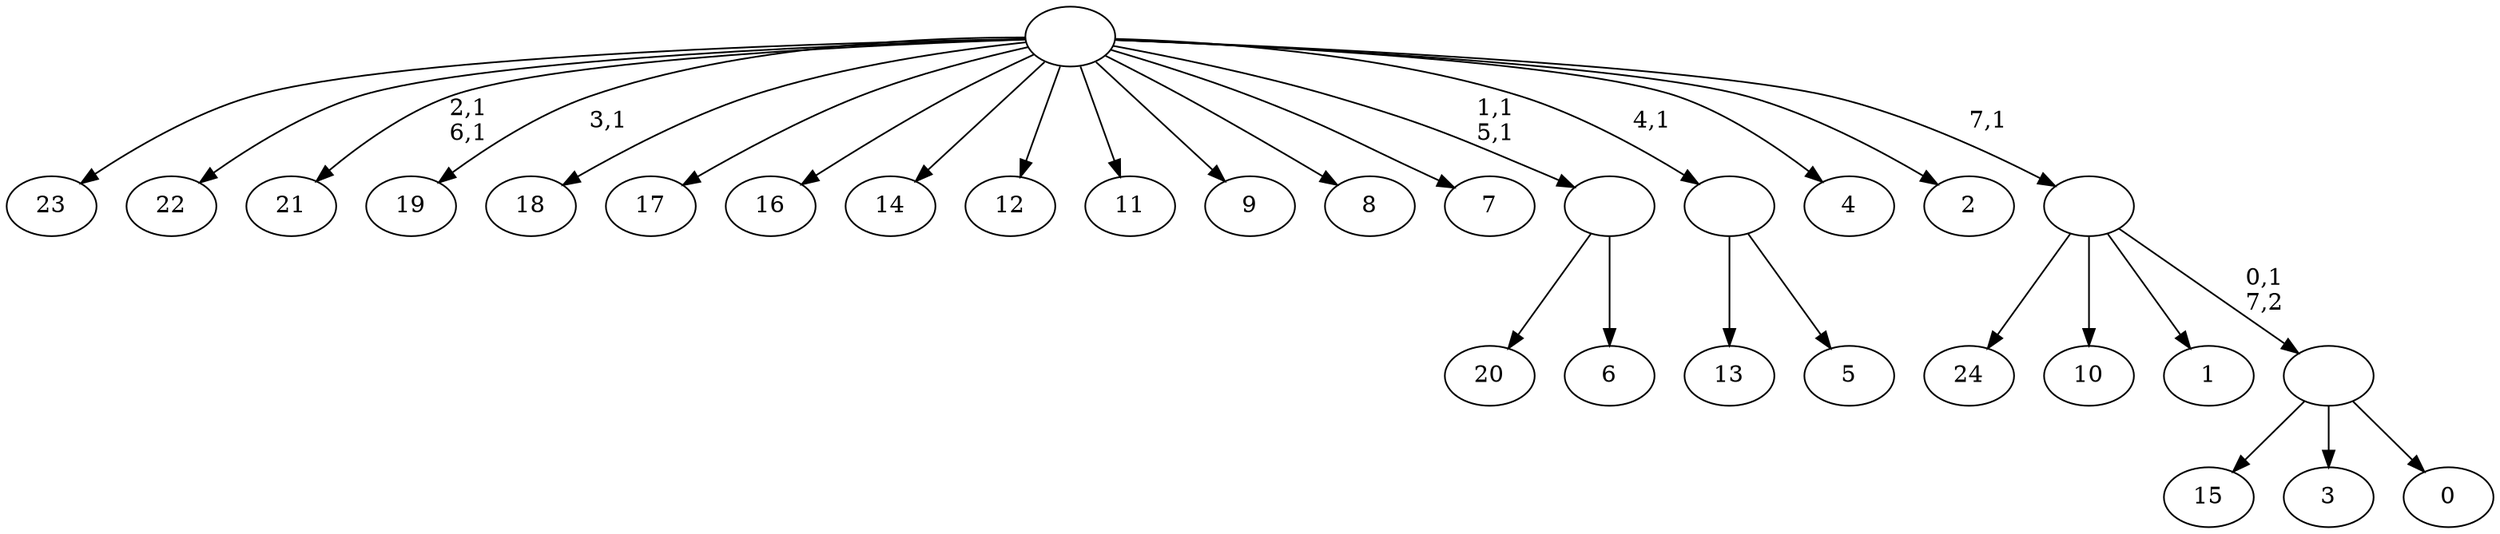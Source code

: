 digraph T {
	33 [label="24"]
	32 [label="23"]
	31 [label="22"]
	30 [label="21"]
	27 [label="20"]
	26 [label="19"]
	24 [label="18"]
	23 [label="17"]
	22 [label="16"]
	21 [label="15"]
	20 [label="14"]
	19 [label="13"]
	18 [label="12"]
	17 [label="11"]
	16 [label="10"]
	15 [label="9"]
	14 [label="8"]
	13 [label="7"]
	12 [label="6"]
	11 [label=""]
	9 [label="5"]
	8 [label=""]
	7 [label="4"]
	6 [label="3"]
	5 [label="2"]
	4 [label="1"]
	3 [label="0"]
	2 [label=""]
	1 [label=""]
	0 [label=""]
	11 -> 27 [label=""]
	11 -> 12 [label=""]
	8 -> 19 [label=""]
	8 -> 9 [label=""]
	2 -> 21 [label=""]
	2 -> 6 [label=""]
	2 -> 3 [label=""]
	1 -> 33 [label=""]
	1 -> 16 [label=""]
	1 -> 4 [label=""]
	1 -> 2 [label="0,1\n7,2"]
	0 -> 11 [label="1,1\n5,1"]
	0 -> 26 [label="3,1"]
	0 -> 30 [label="2,1\n6,1"]
	0 -> 32 [label=""]
	0 -> 31 [label=""]
	0 -> 24 [label=""]
	0 -> 23 [label=""]
	0 -> 22 [label=""]
	0 -> 20 [label=""]
	0 -> 18 [label=""]
	0 -> 17 [label=""]
	0 -> 15 [label=""]
	0 -> 14 [label=""]
	0 -> 13 [label=""]
	0 -> 8 [label="4,1"]
	0 -> 7 [label=""]
	0 -> 5 [label=""]
	0 -> 1 [label="7,1"]
}
